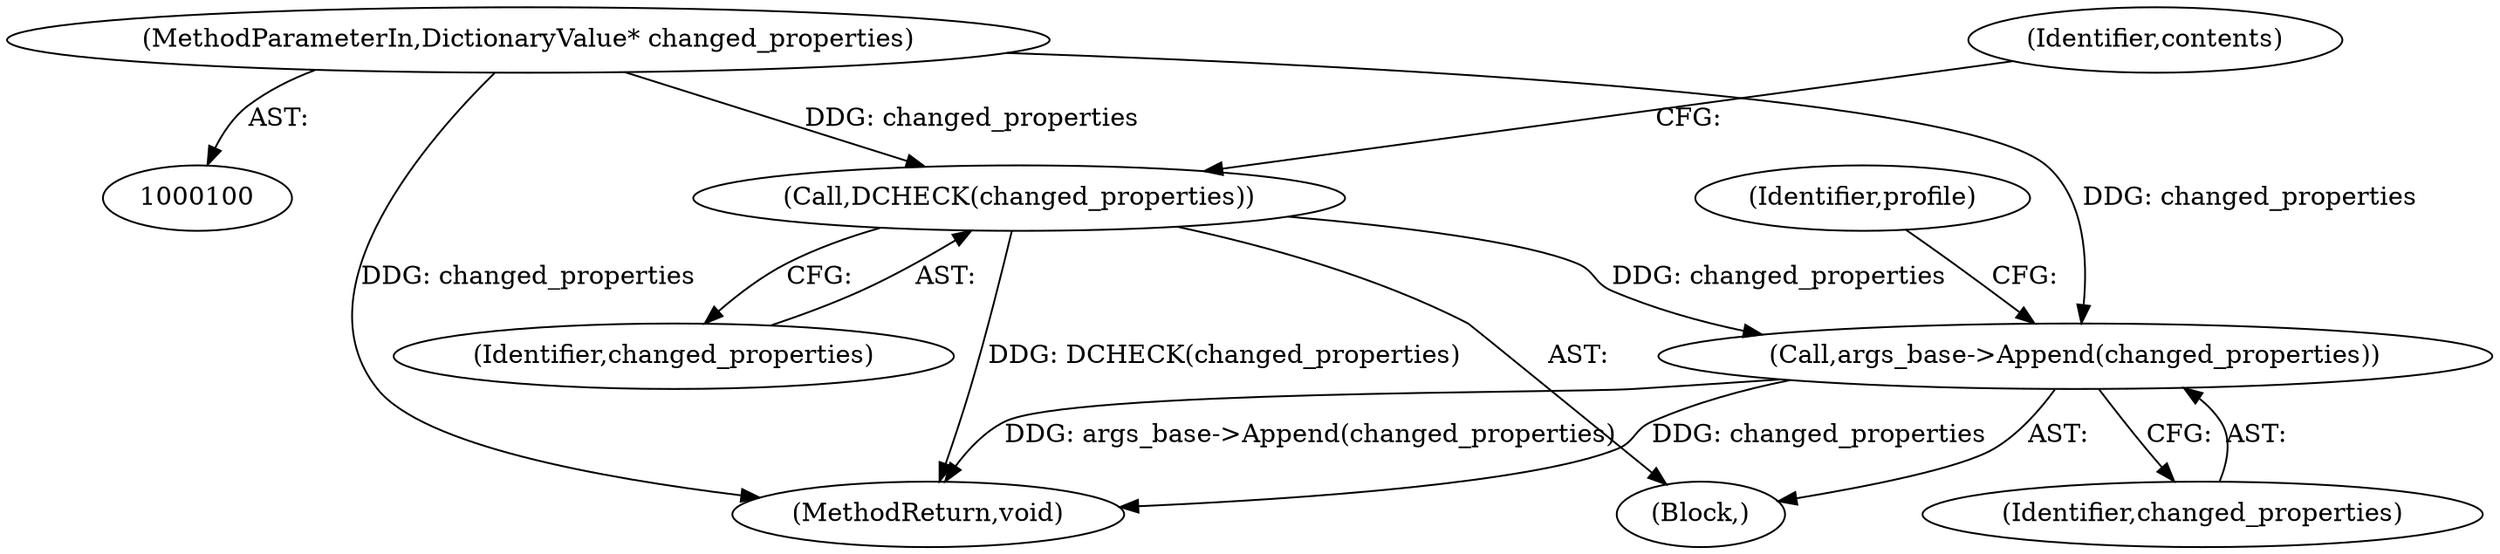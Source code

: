 digraph "1_Chrome_f7ae1f7a918f1973dca241a7a23169906eaf4fe3_2@pointer" {
"1000104" [label="(Call,DCHECK(changed_properties))"];
"1000102" [label="(MethodParameterIn,DictionaryValue* changed_properties)"];
"1000112" [label="(Call,args_base->Append(changed_properties))"];
"1000112" [label="(Call,args_base->Append(changed_properties))"];
"1000140" [label="(MethodReturn,void)"];
"1000113" [label="(Identifier,changed_properties)"];
"1000107" [label="(Identifier,contents)"];
"1000105" [label="(Identifier,changed_properties)"];
"1000116" [label="(Identifier,profile)"];
"1000103" [label="(Block,)"];
"1000104" [label="(Call,DCHECK(changed_properties))"];
"1000102" [label="(MethodParameterIn,DictionaryValue* changed_properties)"];
"1000104" -> "1000103"  [label="AST: "];
"1000104" -> "1000105"  [label="CFG: "];
"1000105" -> "1000104"  [label="AST: "];
"1000107" -> "1000104"  [label="CFG: "];
"1000104" -> "1000140"  [label="DDG: DCHECK(changed_properties)"];
"1000102" -> "1000104"  [label="DDG: changed_properties"];
"1000104" -> "1000112"  [label="DDG: changed_properties"];
"1000102" -> "1000100"  [label="AST: "];
"1000102" -> "1000140"  [label="DDG: changed_properties"];
"1000102" -> "1000112"  [label="DDG: changed_properties"];
"1000112" -> "1000103"  [label="AST: "];
"1000112" -> "1000113"  [label="CFG: "];
"1000113" -> "1000112"  [label="AST: "];
"1000116" -> "1000112"  [label="CFG: "];
"1000112" -> "1000140"  [label="DDG: args_base->Append(changed_properties)"];
"1000112" -> "1000140"  [label="DDG: changed_properties"];
}
